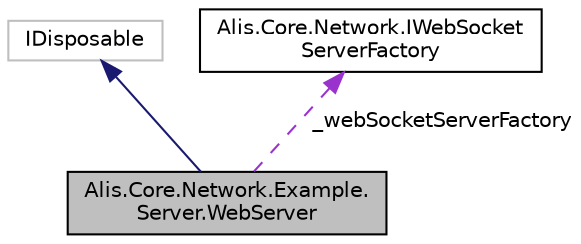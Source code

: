 digraph "Alis.Core.Network.Example.Server.WebServer"
{
 // LATEX_PDF_SIZE
  edge [fontname="Helvetica",fontsize="10",labelfontname="Helvetica",labelfontsize="10"];
  node [fontname="Helvetica",fontsize="10",shape=record];
  Node1 [label="Alis.Core.Network.Example.\lServer.WebServer",height=0.2,width=0.4,color="black", fillcolor="grey75", style="filled", fontcolor="black",tooltip="The web server class"];
  Node2 -> Node1 [dir="back",color="midnightblue",fontsize="10",style="solid",fontname="Helvetica"];
  Node2 [label="IDisposable",height=0.2,width=0.4,color="grey75", fillcolor="white", style="filled",tooltip=" "];
  Node3 -> Node1 [dir="back",color="darkorchid3",fontsize="10",style="dashed",label=" _webSocketServerFactory" ,fontname="Helvetica"];
  Node3 [label="Alis.Core.Network.IWebSocket\lServerFactory",height=0.2,width=0.4,color="black", fillcolor="white", style="filled",URL="$interface_alis_1_1_core_1_1_network_1_1_i_web_socket_server_factory.html",tooltip="Web socket server factory used to open web socket server connections"];
}
